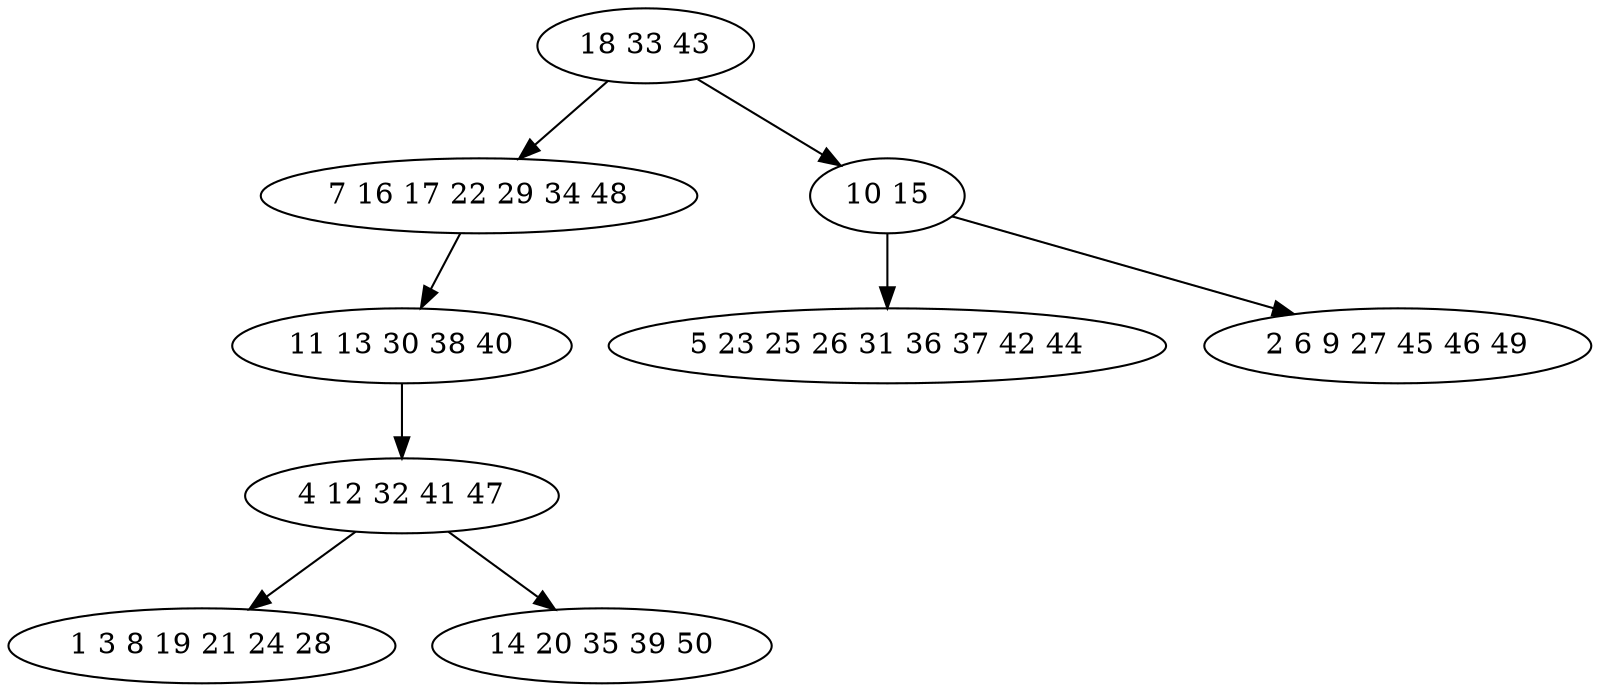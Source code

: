 digraph true_tree {
	"0" -> "1"
	"0" -> "2"
	"1" -> "3"
	"3" -> "4"
	"4" -> "5"
	"2" -> "6"
	"4" -> "7"
	"2" -> "8"
	"0" [label="18 33 43"];
	"1" [label="7 16 17 22 29 34 48"];
	"2" [label="10 15"];
	"3" [label="11 13 30 38 40"];
	"4" [label="4 12 32 41 47"];
	"5" [label="1 3 8 19 21 24 28"];
	"6" [label="5 23 25 26 31 36 37 42 44"];
	"7" [label="14 20 35 39 50"];
	"8" [label="2 6 9 27 45 46 49"];
}
